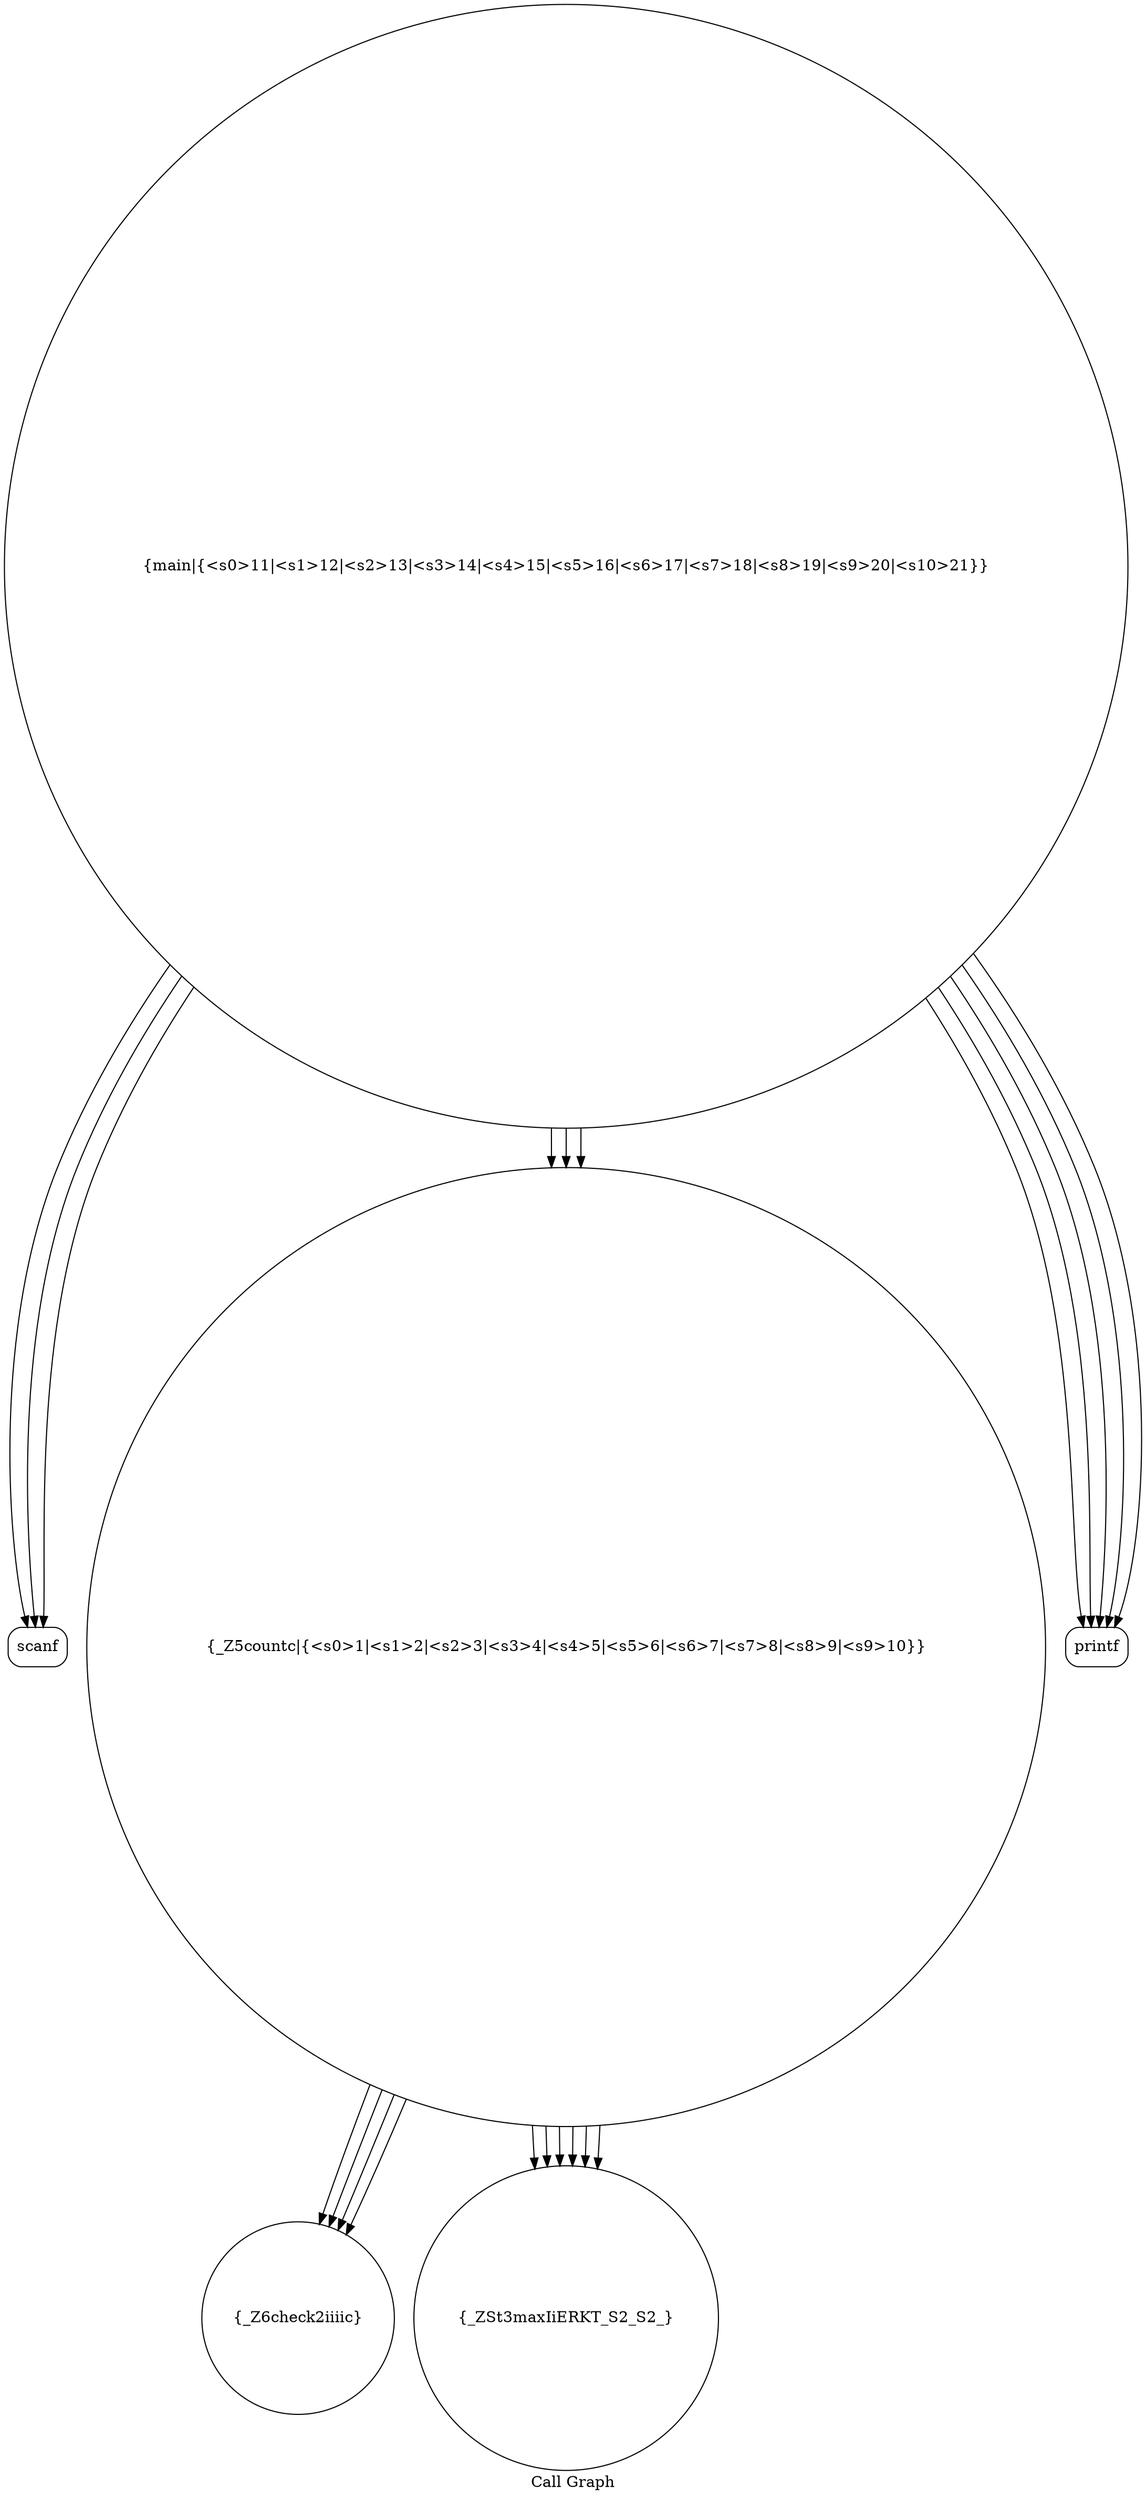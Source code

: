 digraph "Call Graph" {
	label="Call Graph";

	Node0x560b64bd43b0 [shape=record,shape=circle,label="{_Z6check2iiiic}"];
	Node0x560b64bd48c0 [shape=record,shape=circle,label="{_ZSt3maxIiERKT_S2_S2_}"];
	Node0x560b64bd49c0 [shape=record,shape=Mrecord,label="{scanf}"];
	Node0x560b64bd4840 [shape=record,shape=circle,label="{_Z5countc|{<s0>1|<s1>2|<s2>3|<s3>4|<s4>5|<s5>6|<s6>7|<s7>8|<s8>9|<s9>10}}"];
	Node0x560b64bd4840:s0 -> Node0x560b64bd48c0[color=black];
	Node0x560b64bd4840:s1 -> Node0x560b64bd48c0[color=black];
	Node0x560b64bd4840:s2 -> Node0x560b64bd43b0[color=black];
	Node0x560b64bd4840:s3 -> Node0x560b64bd48c0[color=black];
	Node0x560b64bd4840:s4 -> Node0x560b64bd43b0[color=black];
	Node0x560b64bd4840:s5 -> Node0x560b64bd48c0[color=black];
	Node0x560b64bd4840:s6 -> Node0x560b64bd43b0[color=black];
	Node0x560b64bd4840:s7 -> Node0x560b64bd48c0[color=black];
	Node0x560b64bd4840:s8 -> Node0x560b64bd43b0[color=black];
	Node0x560b64bd4840:s9 -> Node0x560b64bd48c0[color=black];
	Node0x560b64bd4940 [shape=record,shape=circle,label="{main|{<s0>11|<s1>12|<s2>13|<s3>14|<s4>15|<s5>16|<s6>17|<s7>18|<s8>19|<s9>20|<s10>21}}"];
	Node0x560b64bd4940:s0 -> Node0x560b64bd49c0[color=black];
	Node0x560b64bd4940:s1 -> Node0x560b64bd4a40[color=black];
	Node0x560b64bd4940:s2 -> Node0x560b64bd49c0[color=black];
	Node0x560b64bd4940:s3 -> Node0x560b64bd49c0[color=black];
	Node0x560b64bd4940:s4 -> Node0x560b64bd4840[color=black];
	Node0x560b64bd4940:s5 -> Node0x560b64bd4840[color=black];
	Node0x560b64bd4940:s6 -> Node0x560b64bd4a40[color=black];
	Node0x560b64bd4940:s7 -> Node0x560b64bd4a40[color=black];
	Node0x560b64bd4940:s8 -> Node0x560b64bd4840[color=black];
	Node0x560b64bd4940:s9 -> Node0x560b64bd4a40[color=black];
	Node0x560b64bd4940:s10 -> Node0x560b64bd4a40[color=black];
	Node0x560b64bd4a40 [shape=record,shape=Mrecord,label="{printf}"];
}
